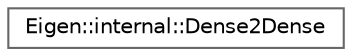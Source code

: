 digraph "类继承关系图"
{
 // LATEX_PDF_SIZE
  bgcolor="transparent";
  edge [fontname=Helvetica,fontsize=10,labelfontname=Helvetica,labelfontsize=10];
  node [fontname=Helvetica,fontsize=10,shape=box,height=0.2,width=0.4];
  rankdir="LR";
  Node0 [id="Node000000",label="Eigen::internal::Dense2Dense",height=0.2,width=0.4,color="grey40", fillcolor="white", style="filled",URL="$struct_eigen_1_1internal_1_1_dense2_dense.html",tooltip=" "];
}

